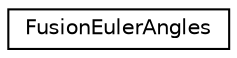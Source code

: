 digraph "Graphical Class Hierarchy"
{
  edge [fontname="Helvetica",fontsize="10",labelfontname="Helvetica",labelfontsize="10"];
  node [fontname="Helvetica",fontsize="10",shape=record];
  rankdir="LR";
  Node1 [label="FusionEulerAngles",height=0.2,width=0.4,color="black", fillcolor="white", style="filled",URL="$union_fusion_euler_angles.html",tooltip="Euler angles union. The Euler angles are in the Aerospace sequence also known as the ZYX sequence..."];
}
